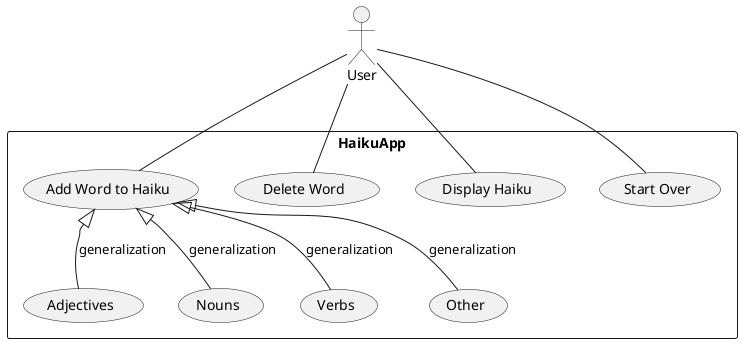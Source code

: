 @startuml
actor User
rectangle HaikuApp {
  User -- (Add Word to Haiku)
  (Add Word to Haiku) <|-- (Adjectives) : generalization
  (Add Word to Haiku) <|-- (Nouns) : generalization
  (Add Word to Haiku) <|-- (Verbs) : generalization
  (Add Word to Haiku) <|-- (Other) : generalization
  User -- (Delete Word)
  User -- (Display Haiku)
  User -- (Start Over)
}
@enduml

